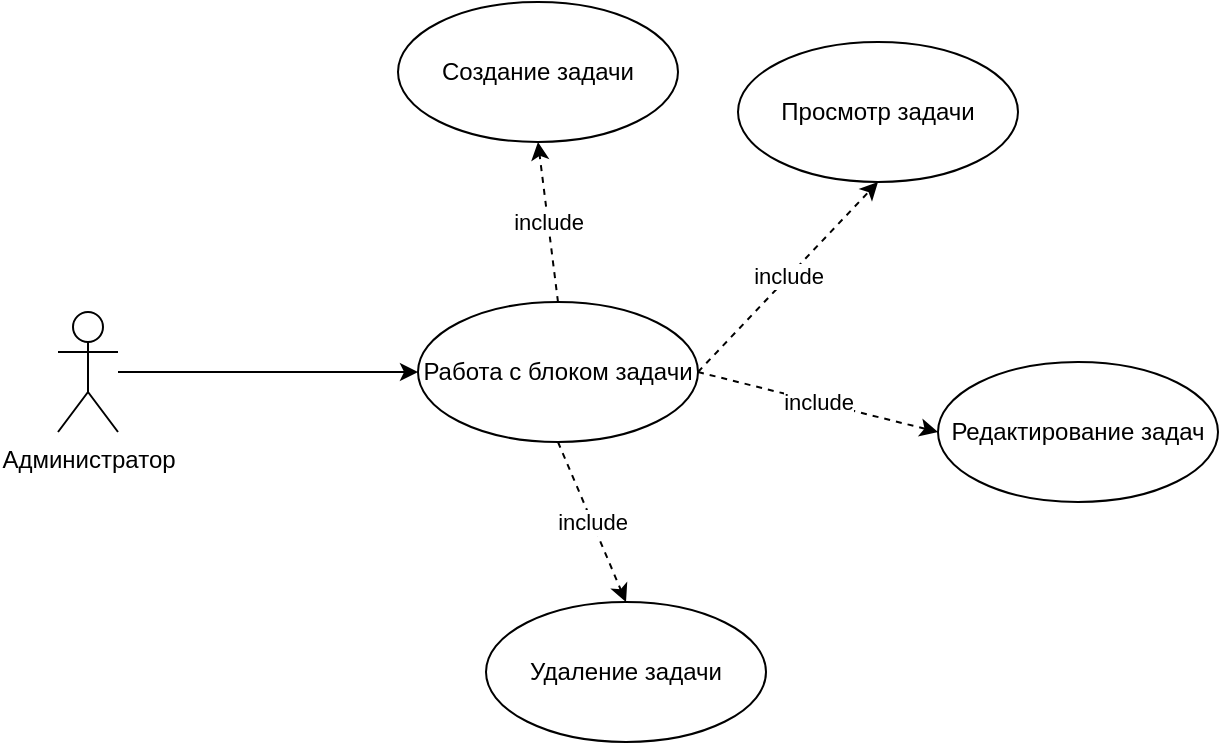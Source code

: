 <mxfile version="24.2.5" type="device">
  <diagram name="Страница — 1" id="sLeVzgZNu1Ltn9hVn6qM">
    <mxGraphModel dx="1283" dy="777" grid="1" gridSize="10" guides="1" tooltips="1" connect="1" arrows="1" fold="1" page="1" pageScale="1" pageWidth="827" pageHeight="1169" math="0" shadow="0">
      <root>
        <mxCell id="0" />
        <mxCell id="1" parent="0" />
        <mxCell id="zP4dPDFVvtw_juU7Mabr-7" style="rounded=0;orthogonalLoop=1;jettySize=auto;html=1;" edge="1" parent="1" source="zP4dPDFVvtw_juU7Mabr-1" target="zP4dPDFVvtw_juU7Mabr-4">
          <mxGeometry relative="1" as="geometry" />
        </mxCell>
        <mxCell id="zP4dPDFVvtw_juU7Mabr-1" value="Администратор" style="shape=umlActor;verticalLabelPosition=bottom;verticalAlign=top;html=1;" vertex="1" parent="1">
          <mxGeometry x="200" y="405" width="30" height="60" as="geometry" />
        </mxCell>
        <mxCell id="zP4dPDFVvtw_juU7Mabr-2" value="Просмотр задачи" style="ellipse;whiteSpace=wrap;html=1;" vertex="1" parent="1">
          <mxGeometry x="540" y="270" width="140" height="70" as="geometry" />
        </mxCell>
        <mxCell id="zP4dPDFVvtw_juU7Mabr-3" value="Удаление задачи" style="ellipse;whiteSpace=wrap;html=1;" vertex="1" parent="1">
          <mxGeometry x="414" y="550" width="140" height="70" as="geometry" />
        </mxCell>
        <mxCell id="zP4dPDFVvtw_juU7Mabr-8" value="include" style="rounded=0;orthogonalLoop=1;jettySize=auto;html=1;entryX=0.5;entryY=1;entryDx=0;entryDy=0;dashed=1;exitX=0.5;exitY=0;exitDx=0;exitDy=0;" edge="1" parent="1" source="zP4dPDFVvtw_juU7Mabr-4" target="zP4dPDFVvtw_juU7Mabr-5">
          <mxGeometry relative="1" as="geometry">
            <mxPoint x="450" y="400" as="sourcePoint" />
          </mxGeometry>
        </mxCell>
        <mxCell id="zP4dPDFVvtw_juU7Mabr-4" value="Работа с блоком задачи" style="ellipse;whiteSpace=wrap;html=1;" vertex="1" parent="1">
          <mxGeometry x="380" y="400" width="140" height="70" as="geometry" />
        </mxCell>
        <mxCell id="zP4dPDFVvtw_juU7Mabr-5" value="Создание задачи" style="ellipse;whiteSpace=wrap;html=1;" vertex="1" parent="1">
          <mxGeometry x="370" y="250" width="140" height="70" as="geometry" />
        </mxCell>
        <mxCell id="zP4dPDFVvtw_juU7Mabr-6" value="Редактирование задач" style="ellipse;whiteSpace=wrap;html=1;" vertex="1" parent="1">
          <mxGeometry x="640" y="430" width="140" height="70" as="geometry" />
        </mxCell>
        <mxCell id="zP4dPDFVvtw_juU7Mabr-22" value="include" style="rounded=0;orthogonalLoop=1;jettySize=auto;html=1;entryX=0.5;entryY=1;entryDx=0;entryDy=0;dashed=1;exitX=1;exitY=0.5;exitDx=0;exitDy=0;" edge="1" parent="1" source="zP4dPDFVvtw_juU7Mabr-4" target="zP4dPDFVvtw_juU7Mabr-2">
          <mxGeometry relative="1" as="geometry">
            <mxPoint x="540" y="420" as="sourcePoint" />
            <mxPoint x="530" y="340" as="targetPoint" />
          </mxGeometry>
        </mxCell>
        <mxCell id="zP4dPDFVvtw_juU7Mabr-24" value="include" style="rounded=0;orthogonalLoop=1;jettySize=auto;html=1;entryX=0;entryY=0.5;entryDx=0;entryDy=0;dashed=1;exitX=1;exitY=0.5;exitDx=0;exitDy=0;" edge="1" parent="1" source="zP4dPDFVvtw_juU7Mabr-4" target="zP4dPDFVvtw_juU7Mabr-6">
          <mxGeometry relative="1" as="geometry">
            <mxPoint x="480" y="430" as="sourcePoint" />
            <mxPoint x="470" y="350" as="targetPoint" />
          </mxGeometry>
        </mxCell>
        <mxCell id="zP4dPDFVvtw_juU7Mabr-25" value="include" style="rounded=0;orthogonalLoop=1;jettySize=auto;html=1;entryX=0.5;entryY=0;entryDx=0;entryDy=0;dashed=1;exitX=0.5;exitY=1;exitDx=0;exitDy=0;" edge="1" parent="1" source="zP4dPDFVvtw_juU7Mabr-4" target="zP4dPDFVvtw_juU7Mabr-3">
          <mxGeometry relative="1" as="geometry">
            <mxPoint x="490" y="440" as="sourcePoint" />
            <mxPoint x="480" y="360" as="targetPoint" />
          </mxGeometry>
        </mxCell>
      </root>
    </mxGraphModel>
  </diagram>
</mxfile>
